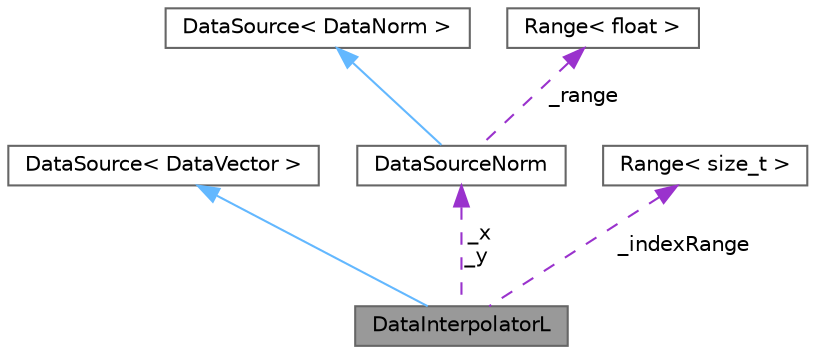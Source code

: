 digraph "DataInterpolatorL"
{
 // LATEX_PDF_SIZE
  bgcolor="transparent";
  edge [fontname=Helvetica,fontsize=10,labelfontname=Helvetica,labelfontsize=10];
  node [fontname=Helvetica,fontsize=10,shape=box,height=0.2,width=0.4];
  Node1 [label="DataInterpolatorL",height=0.2,width=0.4,color="gray40", fillcolor="grey60", style="filled", fontcolor="black",tooltip="Vector data source vector generated by interpolating the data point of a give data source."];
  Node2 -> Node1 [dir="back",color="steelblue1",style="solid"];
  Node2 [label="DataSource\< DataVector \>",height=0.2,width=0.4,color="gray40", fillcolor="white", style="filled",URL="$class_data_source.html",tooltip=" "];
  Node3 -> Node1 [dir="back",color="darkorchid3",style="dashed",label=" _x\n_y" ];
  Node3 [label="DataSourceNorm",height=0.2,width=0.4,color="gray40", fillcolor="white", style="filled",URL="$class_data_source_norm.html",tooltip="Data sources with normalized data points."];
  Node4 -> Node3 [dir="back",color="steelblue1",style="solid"];
  Node4 [label="DataSource\< DataNorm \>",height=0.2,width=0.4,color="gray40", fillcolor="white", style="filled",URL="$class_data_source.html",tooltip=" "];
  Node5 -> Node3 [dir="back",color="darkorchid3",style="dashed",label=" _range" ];
  Node5 [label="Range\< float \>",height=0.2,width=0.4,color="gray40", fillcolor="white", style="filled",URL="$class_range.html",tooltip=" "];
  Node6 -> Node1 [dir="back",color="darkorchid3",style="dashed",label=" _indexRange" ];
  Node6 [label="Range\< size_t \>",height=0.2,width=0.4,color="gray40", fillcolor="white", style="filled",URL="$class_range.html",tooltip=" "];
}
